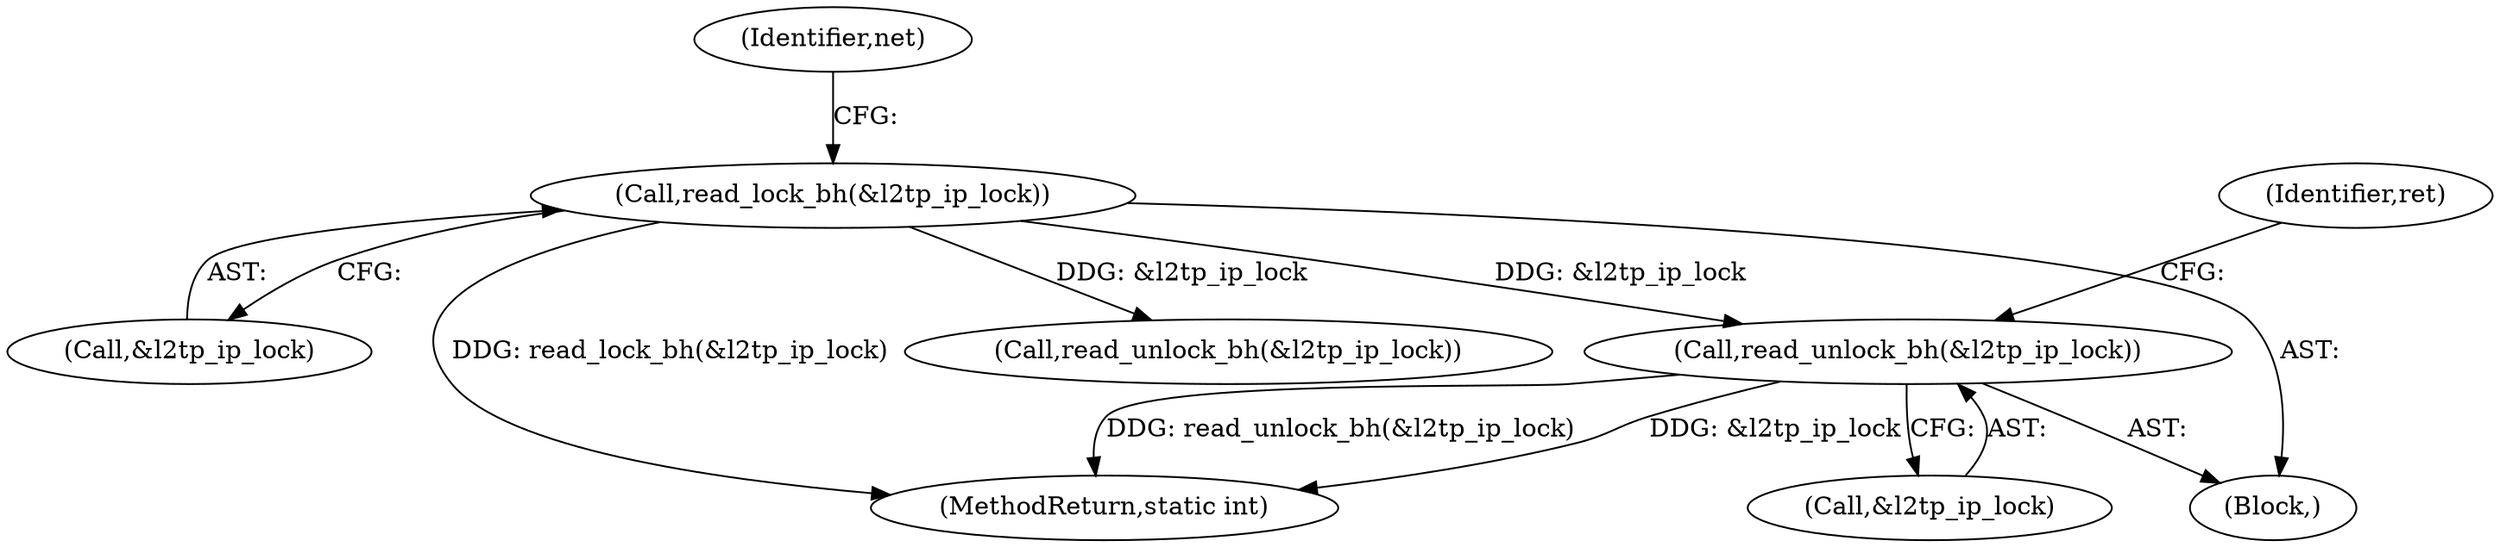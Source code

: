 digraph "0_linux_32c231164b762dddefa13af5a0101032c70b50ef@API" {
"1000286" [label="(Call,read_unlock_bh(&l2tp_ip_lock))"];
"1000153" [label="(Call,read_lock_bh(&l2tp_ip_lock))"];
"1000154" [label="(Call,&l2tp_ip_lock)"];
"1000153" [label="(Call,read_lock_bh(&l2tp_ip_lock))"];
"1000171" [label="(Call,read_unlock_bh(&l2tp_ip_lock))"];
"1000287" [label="(Call,&l2tp_ip_lock)"];
"1000286" [label="(Call,read_unlock_bh(&l2tp_ip_lock))"];
"1000105" [label="(Block,)"];
"1000158" [label="(Identifier,net)"];
"1000290" [label="(Identifier,ret)"];
"1000291" [label="(MethodReturn,static int)"];
"1000286" -> "1000105"  [label="AST: "];
"1000286" -> "1000287"  [label="CFG: "];
"1000287" -> "1000286"  [label="AST: "];
"1000290" -> "1000286"  [label="CFG: "];
"1000286" -> "1000291"  [label="DDG: read_unlock_bh(&l2tp_ip_lock)"];
"1000286" -> "1000291"  [label="DDG: &l2tp_ip_lock"];
"1000153" -> "1000286"  [label="DDG: &l2tp_ip_lock"];
"1000153" -> "1000105"  [label="AST: "];
"1000153" -> "1000154"  [label="CFG: "];
"1000154" -> "1000153"  [label="AST: "];
"1000158" -> "1000153"  [label="CFG: "];
"1000153" -> "1000291"  [label="DDG: read_lock_bh(&l2tp_ip_lock)"];
"1000153" -> "1000171"  [label="DDG: &l2tp_ip_lock"];
}
